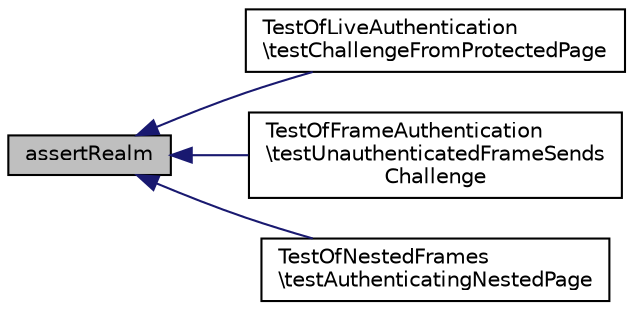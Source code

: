 digraph "assertRealm"
{
  edge [fontname="Helvetica",fontsize="10",labelfontname="Helvetica",labelfontsize="10"];
  node [fontname="Helvetica",fontsize="10",shape=record];
  rankdir="LR";
  Node1 [label="assertRealm",height=0.2,width=0.4,color="black", fillcolor="grey75", style="filled" fontcolor="black"];
  Node1 -> Node2 [dir="back",color="midnightblue",fontsize="10",style="solid",fontname="Helvetica"];
  Node2 [label="TestOfLiveAuthentication\l\\testChallengeFromProtectedPage",height=0.2,width=0.4,color="black", fillcolor="white", style="filled",URL="$class_test_of_live_authentication.html#af37ff5fb1ead7add92175863befc6492"];
  Node1 -> Node3 [dir="back",color="midnightblue",fontsize="10",style="solid",fontname="Helvetica"];
  Node3 [label="TestOfFrameAuthentication\l\\testUnauthenticatedFrameSends\lChallenge",height=0.2,width=0.4,color="black", fillcolor="white", style="filled",URL="$class_test_of_frame_authentication.html#a6f3e23598664a4956ed875452ea06254"];
  Node1 -> Node4 [dir="back",color="midnightblue",fontsize="10",style="solid",fontname="Helvetica"];
  Node4 [label="TestOfNestedFrames\l\\testAuthenticatingNestedPage",height=0.2,width=0.4,color="black", fillcolor="white", style="filled",URL="$class_test_of_nested_frames.html#a7eb2b3d16bfb613bdb28893343768508"];
}
